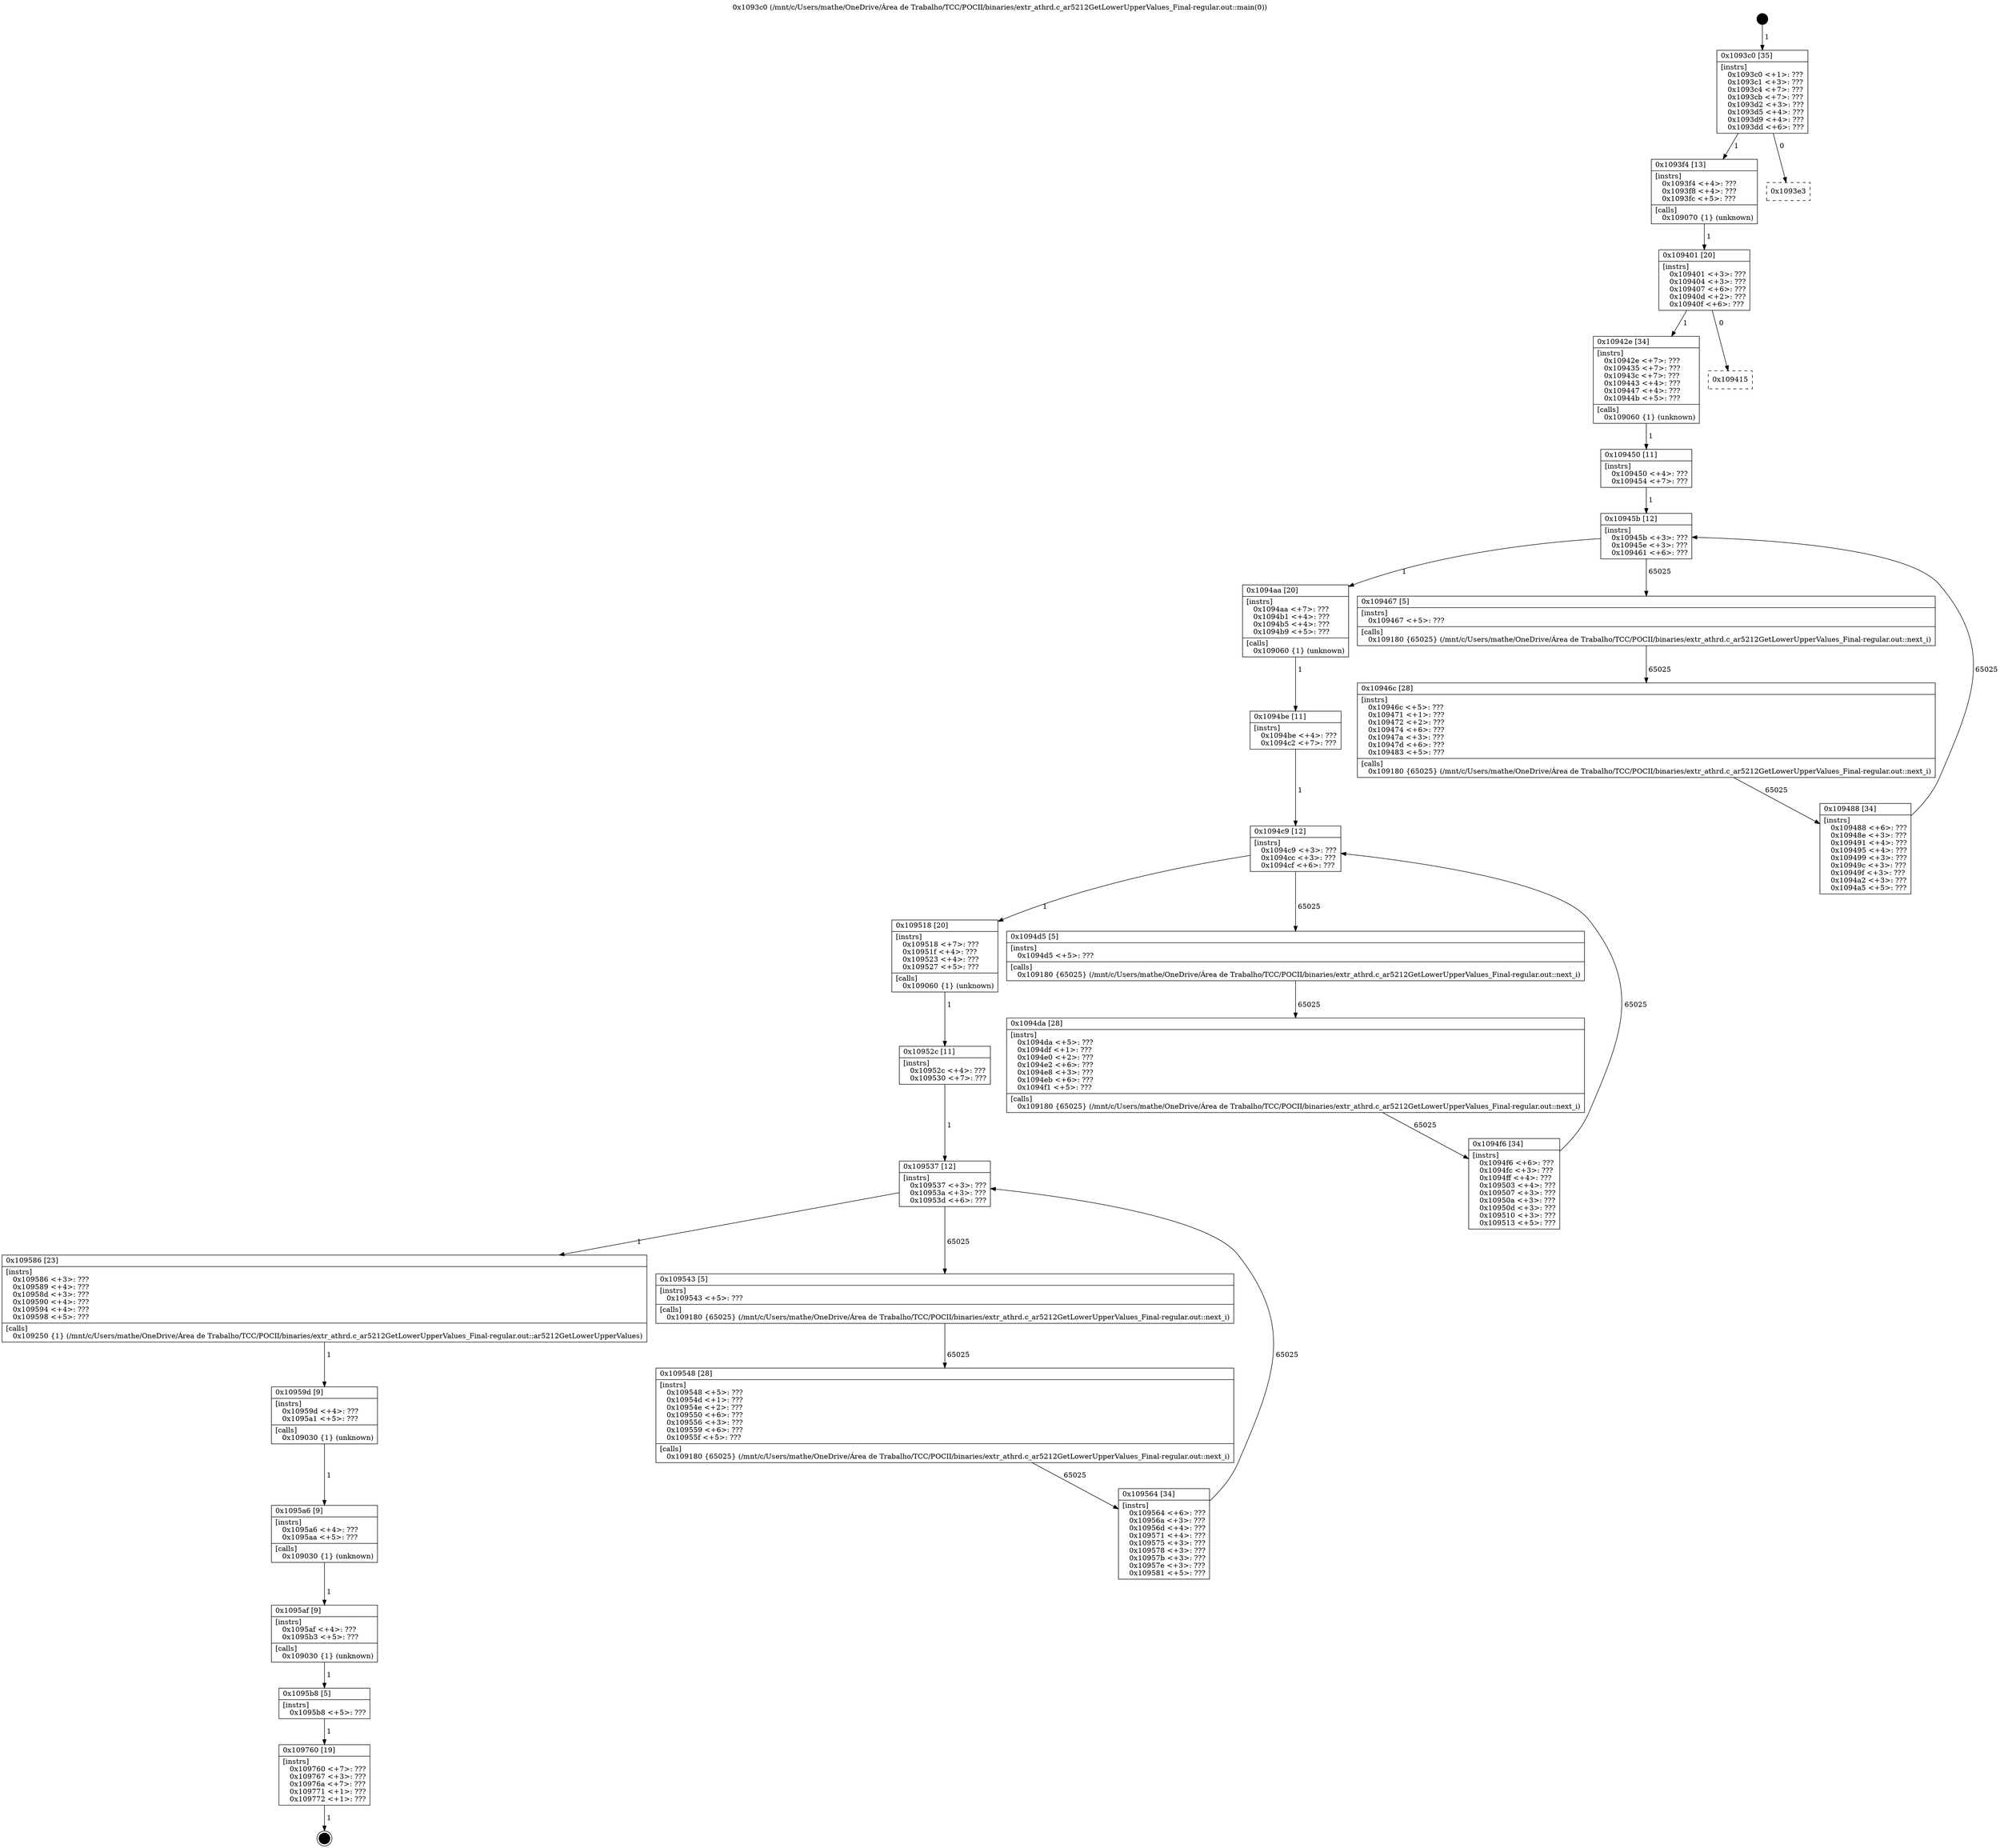 digraph "0x1093c0" {
  label = "0x1093c0 (/mnt/c/Users/mathe/OneDrive/Área de Trabalho/TCC/POCII/binaries/extr_athrd.c_ar5212GetLowerUpperValues_Final-regular.out::main(0))"
  labelloc = "t"
  node[shape=record]

  Entry [label="",width=0.3,height=0.3,shape=circle,fillcolor=black,style=filled]
  "0x1093c0" [label="{
     0x1093c0 [35]\l
     | [instrs]\l
     &nbsp;&nbsp;0x1093c0 \<+1\>: ???\l
     &nbsp;&nbsp;0x1093c1 \<+3\>: ???\l
     &nbsp;&nbsp;0x1093c4 \<+7\>: ???\l
     &nbsp;&nbsp;0x1093cb \<+7\>: ???\l
     &nbsp;&nbsp;0x1093d2 \<+3\>: ???\l
     &nbsp;&nbsp;0x1093d5 \<+4\>: ???\l
     &nbsp;&nbsp;0x1093d9 \<+4\>: ???\l
     &nbsp;&nbsp;0x1093dd \<+6\>: ???\l
  }"]
  "0x1093f4" [label="{
     0x1093f4 [13]\l
     | [instrs]\l
     &nbsp;&nbsp;0x1093f4 \<+4\>: ???\l
     &nbsp;&nbsp;0x1093f8 \<+4\>: ???\l
     &nbsp;&nbsp;0x1093fc \<+5\>: ???\l
     | [calls]\l
     &nbsp;&nbsp;0x109070 \{1\} (unknown)\l
  }"]
  "0x1093e3" [label="{
     0x1093e3\l
  }", style=dashed]
  "0x109401" [label="{
     0x109401 [20]\l
     | [instrs]\l
     &nbsp;&nbsp;0x109401 \<+3\>: ???\l
     &nbsp;&nbsp;0x109404 \<+3\>: ???\l
     &nbsp;&nbsp;0x109407 \<+6\>: ???\l
     &nbsp;&nbsp;0x10940d \<+2\>: ???\l
     &nbsp;&nbsp;0x10940f \<+6\>: ???\l
  }"]
  "0x10942e" [label="{
     0x10942e [34]\l
     | [instrs]\l
     &nbsp;&nbsp;0x10942e \<+7\>: ???\l
     &nbsp;&nbsp;0x109435 \<+7\>: ???\l
     &nbsp;&nbsp;0x10943c \<+7\>: ???\l
     &nbsp;&nbsp;0x109443 \<+4\>: ???\l
     &nbsp;&nbsp;0x109447 \<+4\>: ???\l
     &nbsp;&nbsp;0x10944b \<+5\>: ???\l
     | [calls]\l
     &nbsp;&nbsp;0x109060 \{1\} (unknown)\l
  }"]
  "0x109415" [label="{
     0x109415\l
  }", style=dashed]
  "0x10945b" [label="{
     0x10945b [12]\l
     | [instrs]\l
     &nbsp;&nbsp;0x10945b \<+3\>: ???\l
     &nbsp;&nbsp;0x10945e \<+3\>: ???\l
     &nbsp;&nbsp;0x109461 \<+6\>: ???\l
  }"]
  "0x1094aa" [label="{
     0x1094aa [20]\l
     | [instrs]\l
     &nbsp;&nbsp;0x1094aa \<+7\>: ???\l
     &nbsp;&nbsp;0x1094b1 \<+4\>: ???\l
     &nbsp;&nbsp;0x1094b5 \<+4\>: ???\l
     &nbsp;&nbsp;0x1094b9 \<+5\>: ???\l
     | [calls]\l
     &nbsp;&nbsp;0x109060 \{1\} (unknown)\l
  }"]
  "0x109467" [label="{
     0x109467 [5]\l
     | [instrs]\l
     &nbsp;&nbsp;0x109467 \<+5\>: ???\l
     | [calls]\l
     &nbsp;&nbsp;0x109180 \{65025\} (/mnt/c/Users/mathe/OneDrive/Área de Trabalho/TCC/POCII/binaries/extr_athrd.c_ar5212GetLowerUpperValues_Final-regular.out::next_i)\l
  }"]
  "0x10946c" [label="{
     0x10946c [28]\l
     | [instrs]\l
     &nbsp;&nbsp;0x10946c \<+5\>: ???\l
     &nbsp;&nbsp;0x109471 \<+1\>: ???\l
     &nbsp;&nbsp;0x109472 \<+2\>: ???\l
     &nbsp;&nbsp;0x109474 \<+6\>: ???\l
     &nbsp;&nbsp;0x10947a \<+3\>: ???\l
     &nbsp;&nbsp;0x10947d \<+6\>: ???\l
     &nbsp;&nbsp;0x109483 \<+5\>: ???\l
     | [calls]\l
     &nbsp;&nbsp;0x109180 \{65025\} (/mnt/c/Users/mathe/OneDrive/Área de Trabalho/TCC/POCII/binaries/extr_athrd.c_ar5212GetLowerUpperValues_Final-regular.out::next_i)\l
  }"]
  "0x109488" [label="{
     0x109488 [34]\l
     | [instrs]\l
     &nbsp;&nbsp;0x109488 \<+6\>: ???\l
     &nbsp;&nbsp;0x10948e \<+3\>: ???\l
     &nbsp;&nbsp;0x109491 \<+4\>: ???\l
     &nbsp;&nbsp;0x109495 \<+4\>: ???\l
     &nbsp;&nbsp;0x109499 \<+3\>: ???\l
     &nbsp;&nbsp;0x10949c \<+3\>: ???\l
     &nbsp;&nbsp;0x10949f \<+3\>: ???\l
     &nbsp;&nbsp;0x1094a2 \<+3\>: ???\l
     &nbsp;&nbsp;0x1094a5 \<+5\>: ???\l
  }"]
  "0x109450" [label="{
     0x109450 [11]\l
     | [instrs]\l
     &nbsp;&nbsp;0x109450 \<+4\>: ???\l
     &nbsp;&nbsp;0x109454 \<+7\>: ???\l
  }"]
  "0x1094c9" [label="{
     0x1094c9 [12]\l
     | [instrs]\l
     &nbsp;&nbsp;0x1094c9 \<+3\>: ???\l
     &nbsp;&nbsp;0x1094cc \<+3\>: ???\l
     &nbsp;&nbsp;0x1094cf \<+6\>: ???\l
  }"]
  "0x109518" [label="{
     0x109518 [20]\l
     | [instrs]\l
     &nbsp;&nbsp;0x109518 \<+7\>: ???\l
     &nbsp;&nbsp;0x10951f \<+4\>: ???\l
     &nbsp;&nbsp;0x109523 \<+4\>: ???\l
     &nbsp;&nbsp;0x109527 \<+5\>: ???\l
     | [calls]\l
     &nbsp;&nbsp;0x109060 \{1\} (unknown)\l
  }"]
  "0x1094d5" [label="{
     0x1094d5 [5]\l
     | [instrs]\l
     &nbsp;&nbsp;0x1094d5 \<+5\>: ???\l
     | [calls]\l
     &nbsp;&nbsp;0x109180 \{65025\} (/mnt/c/Users/mathe/OneDrive/Área de Trabalho/TCC/POCII/binaries/extr_athrd.c_ar5212GetLowerUpperValues_Final-regular.out::next_i)\l
  }"]
  "0x1094da" [label="{
     0x1094da [28]\l
     | [instrs]\l
     &nbsp;&nbsp;0x1094da \<+5\>: ???\l
     &nbsp;&nbsp;0x1094df \<+1\>: ???\l
     &nbsp;&nbsp;0x1094e0 \<+2\>: ???\l
     &nbsp;&nbsp;0x1094e2 \<+6\>: ???\l
     &nbsp;&nbsp;0x1094e8 \<+3\>: ???\l
     &nbsp;&nbsp;0x1094eb \<+6\>: ???\l
     &nbsp;&nbsp;0x1094f1 \<+5\>: ???\l
     | [calls]\l
     &nbsp;&nbsp;0x109180 \{65025\} (/mnt/c/Users/mathe/OneDrive/Área de Trabalho/TCC/POCII/binaries/extr_athrd.c_ar5212GetLowerUpperValues_Final-regular.out::next_i)\l
  }"]
  "0x1094f6" [label="{
     0x1094f6 [34]\l
     | [instrs]\l
     &nbsp;&nbsp;0x1094f6 \<+6\>: ???\l
     &nbsp;&nbsp;0x1094fc \<+3\>: ???\l
     &nbsp;&nbsp;0x1094ff \<+4\>: ???\l
     &nbsp;&nbsp;0x109503 \<+4\>: ???\l
     &nbsp;&nbsp;0x109507 \<+3\>: ???\l
     &nbsp;&nbsp;0x10950a \<+3\>: ???\l
     &nbsp;&nbsp;0x10950d \<+3\>: ???\l
     &nbsp;&nbsp;0x109510 \<+3\>: ???\l
     &nbsp;&nbsp;0x109513 \<+5\>: ???\l
  }"]
  "0x1094be" [label="{
     0x1094be [11]\l
     | [instrs]\l
     &nbsp;&nbsp;0x1094be \<+4\>: ???\l
     &nbsp;&nbsp;0x1094c2 \<+7\>: ???\l
  }"]
  "0x109537" [label="{
     0x109537 [12]\l
     | [instrs]\l
     &nbsp;&nbsp;0x109537 \<+3\>: ???\l
     &nbsp;&nbsp;0x10953a \<+3\>: ???\l
     &nbsp;&nbsp;0x10953d \<+6\>: ???\l
  }"]
  "0x109586" [label="{
     0x109586 [23]\l
     | [instrs]\l
     &nbsp;&nbsp;0x109586 \<+3\>: ???\l
     &nbsp;&nbsp;0x109589 \<+4\>: ???\l
     &nbsp;&nbsp;0x10958d \<+3\>: ???\l
     &nbsp;&nbsp;0x109590 \<+4\>: ???\l
     &nbsp;&nbsp;0x109594 \<+4\>: ???\l
     &nbsp;&nbsp;0x109598 \<+5\>: ???\l
     | [calls]\l
     &nbsp;&nbsp;0x109250 \{1\} (/mnt/c/Users/mathe/OneDrive/Área de Trabalho/TCC/POCII/binaries/extr_athrd.c_ar5212GetLowerUpperValues_Final-regular.out::ar5212GetLowerUpperValues)\l
  }"]
  "0x109543" [label="{
     0x109543 [5]\l
     | [instrs]\l
     &nbsp;&nbsp;0x109543 \<+5\>: ???\l
     | [calls]\l
     &nbsp;&nbsp;0x109180 \{65025\} (/mnt/c/Users/mathe/OneDrive/Área de Trabalho/TCC/POCII/binaries/extr_athrd.c_ar5212GetLowerUpperValues_Final-regular.out::next_i)\l
  }"]
  "0x109548" [label="{
     0x109548 [28]\l
     | [instrs]\l
     &nbsp;&nbsp;0x109548 \<+5\>: ???\l
     &nbsp;&nbsp;0x10954d \<+1\>: ???\l
     &nbsp;&nbsp;0x10954e \<+2\>: ???\l
     &nbsp;&nbsp;0x109550 \<+6\>: ???\l
     &nbsp;&nbsp;0x109556 \<+3\>: ???\l
     &nbsp;&nbsp;0x109559 \<+6\>: ???\l
     &nbsp;&nbsp;0x10955f \<+5\>: ???\l
     | [calls]\l
     &nbsp;&nbsp;0x109180 \{65025\} (/mnt/c/Users/mathe/OneDrive/Área de Trabalho/TCC/POCII/binaries/extr_athrd.c_ar5212GetLowerUpperValues_Final-regular.out::next_i)\l
  }"]
  "0x109564" [label="{
     0x109564 [34]\l
     | [instrs]\l
     &nbsp;&nbsp;0x109564 \<+6\>: ???\l
     &nbsp;&nbsp;0x10956a \<+3\>: ???\l
     &nbsp;&nbsp;0x10956d \<+4\>: ???\l
     &nbsp;&nbsp;0x109571 \<+4\>: ???\l
     &nbsp;&nbsp;0x109575 \<+3\>: ???\l
     &nbsp;&nbsp;0x109578 \<+3\>: ???\l
     &nbsp;&nbsp;0x10957b \<+3\>: ???\l
     &nbsp;&nbsp;0x10957e \<+3\>: ???\l
     &nbsp;&nbsp;0x109581 \<+5\>: ???\l
  }"]
  "0x10952c" [label="{
     0x10952c [11]\l
     | [instrs]\l
     &nbsp;&nbsp;0x10952c \<+4\>: ???\l
     &nbsp;&nbsp;0x109530 \<+7\>: ???\l
  }"]
  "0x10959d" [label="{
     0x10959d [9]\l
     | [instrs]\l
     &nbsp;&nbsp;0x10959d \<+4\>: ???\l
     &nbsp;&nbsp;0x1095a1 \<+5\>: ???\l
     | [calls]\l
     &nbsp;&nbsp;0x109030 \{1\} (unknown)\l
  }"]
  "0x1095a6" [label="{
     0x1095a6 [9]\l
     | [instrs]\l
     &nbsp;&nbsp;0x1095a6 \<+4\>: ???\l
     &nbsp;&nbsp;0x1095aa \<+5\>: ???\l
     | [calls]\l
     &nbsp;&nbsp;0x109030 \{1\} (unknown)\l
  }"]
  "0x1095af" [label="{
     0x1095af [9]\l
     | [instrs]\l
     &nbsp;&nbsp;0x1095af \<+4\>: ???\l
     &nbsp;&nbsp;0x1095b3 \<+5\>: ???\l
     | [calls]\l
     &nbsp;&nbsp;0x109030 \{1\} (unknown)\l
  }"]
  "0x1095b8" [label="{
     0x1095b8 [5]\l
     | [instrs]\l
     &nbsp;&nbsp;0x1095b8 \<+5\>: ???\l
  }"]
  "0x109760" [label="{
     0x109760 [19]\l
     | [instrs]\l
     &nbsp;&nbsp;0x109760 \<+7\>: ???\l
     &nbsp;&nbsp;0x109767 \<+3\>: ???\l
     &nbsp;&nbsp;0x10976a \<+7\>: ???\l
     &nbsp;&nbsp;0x109771 \<+1\>: ???\l
     &nbsp;&nbsp;0x109772 \<+1\>: ???\l
  }"]
  Exit [label="",width=0.3,height=0.3,shape=circle,fillcolor=black,style=filled,peripheries=2]
  Entry -> "0x1093c0" [label=" 1"]
  "0x1093c0" -> "0x1093f4" [label=" 1"]
  "0x1093c0" -> "0x1093e3" [label=" 0"]
  "0x1093f4" -> "0x109401" [label=" 1"]
  "0x109401" -> "0x10942e" [label=" 1"]
  "0x109401" -> "0x109415" [label=" 0"]
  "0x10942e" -> "0x109450" [label=" 1"]
  "0x10945b" -> "0x1094aa" [label=" 1"]
  "0x10945b" -> "0x109467" [label=" 65025"]
  "0x109467" -> "0x10946c" [label=" 65025"]
  "0x10946c" -> "0x109488" [label=" 65025"]
  "0x109450" -> "0x10945b" [label=" 1"]
  "0x109488" -> "0x10945b" [label=" 65025"]
  "0x1094aa" -> "0x1094be" [label=" 1"]
  "0x1094c9" -> "0x109518" [label=" 1"]
  "0x1094c9" -> "0x1094d5" [label=" 65025"]
  "0x1094d5" -> "0x1094da" [label=" 65025"]
  "0x1094da" -> "0x1094f6" [label=" 65025"]
  "0x1094be" -> "0x1094c9" [label=" 1"]
  "0x1094f6" -> "0x1094c9" [label=" 65025"]
  "0x109518" -> "0x10952c" [label=" 1"]
  "0x109537" -> "0x109586" [label=" 1"]
  "0x109537" -> "0x109543" [label=" 65025"]
  "0x109543" -> "0x109548" [label=" 65025"]
  "0x109548" -> "0x109564" [label=" 65025"]
  "0x10952c" -> "0x109537" [label=" 1"]
  "0x109564" -> "0x109537" [label=" 65025"]
  "0x109586" -> "0x10959d" [label=" 1"]
  "0x10959d" -> "0x1095a6" [label=" 1"]
  "0x1095a6" -> "0x1095af" [label=" 1"]
  "0x1095af" -> "0x1095b8" [label=" 1"]
  "0x1095b8" -> "0x109760" [label=" 1"]
  "0x109760" -> Exit [label=" 1"]
}
